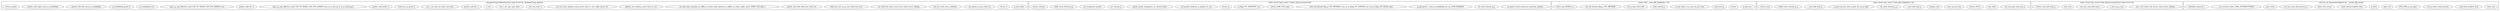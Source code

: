 digraph oom_kill_c{
	subgraph cluster_badness{
		label="unsigned long badness(struct task_struct *p, unsigned long uptime)";
		p_mm_false[label="p_mm_false"];
		return_0[label="return_0"];
		set_points_p_mm_total_vm[label="set_points_p_mm_total_vm"];
		list_for_each_tsk_p_children[label="list_for_each_tsk_p_children"];
		set_chld_list_entry_tsk_struct_task_struct_sibling[label="set_chld_list_entry_tsk_struct_task_struct_sibling"];
		chld_mm_not_eq_p_mm_chld_mm_true[label="chld_mm_not_eq_p_mm_chld_mm_true"];
		points_self_add_chld_mm_total_vm[label="points_self_add_chld_mm_total_vm"];
		set_cpu_time_cputime_to_jiffies_p_utime_add_cputime_to_jiffies_p_stime_right_move_SHIFT_HZ_add_3[label="set_cpu_time_cputime_to_jiffies_p_utime_add_cputime_to_jiffies_p_stime_right_move_SHIFT_HZ_add_3"];
		uptime_not_small_p_start_time_tv_sec[label="uptime_not_small_p_start_time_tv_sec"];
		set_run_time_uptime_sub_p_start_time_tv_sec_right_move_10[label="set_run_time_uptime_sub_p_start_time_tv_sec_right_move_10"];
		set_run_time_0[label="set_run_time_0"];
		set_s_int_sqrt_cpu_time[label="set_s_int_sqrt_cpu_time"];
		s_true[label="s_true"];
		points_self_div_s[label="points_self_div_s"];
		set_s_int_sqrt_int_sqrt_run_time[label="set_s_int_sqrt_int_sqrt_run_time"];
		s_true[label="s_true"];
		points_self_div_s[label="points_self_div_s"];
		task_nice_p_great_0[label="task_nice_p_great_0"];
		points_self_multi_2[label="points_self_multi_2"];
		cap_t_p_cap_effective_and_CAP_TO_MASK_CAP_SYS_ADMIN_true_or_p_uid_eq_0_or_p_euid_eq_0[label="cap_t_p_cap_effective_and_CAP_TO_MASK_CAP_SYS_ADMIN_true_or_p_uid_eq_0_or_p_euid_eq_0"];
		points_self_div_4[label="points_self_div_4"];
		cap_t_p_cap_effective_and_CAP_TO_MASK_CAP_SYS_RAWIO_true[label="cap_t_p_cap_effective_and_CAP_TO_MASK_CAP_SYS_RAWIO_true"];
		points_self_div_4[label="points_self_div_4"];
		p_oomkilladj_true[label="p_oomkilladj_true"];
		p_oomkilladj_great_0[label="p_oomkilladj_great_0"];
		points_self_left_move_p_oomkilladj[label="points_self_left_move_p_oomkilladj"];
		points_self_right_move_p_oomkilladj[label="points_self_right_move_p_oomkilladj"];
		return_points[label="return_points"];
	}

	subgraph cluster_select_bad_process{
		label="static struct task_struct * select_bad_process(void)";
		do_posix_clock_monotonic_gettime_uptime[label="do_posix_clock_monotonic_gettime_uptime"];
		do_each_thread_g_p[label="do_each_thread_g_p"];
		p_pid_great_1_and_p_oomkilladj_not_eq_OOM_DISABLE[label="p_pid_great_1_and_p_oomkilladj_not_eq_OOM_DISABLE"];
		test_tsk_thread_flag_p_TIF_MEMDIE_true_or_p_flags_PF_EXITING_set_and_p_flags_PF_DEAD_clear[label="test_tsk_thread_flag_p_TIF_MEMDIE_true_or_p_flags_PF_EXITING_set_and_p_flags_PF_DEAD_clear"];
		return_ERR_PTR_neg1[label="return_ERR_PTR_neg1"];
		p_flags_PF_SWAPOFF_set[label="p_flags_PF_SWAPOFF_set"];
		return_p[label="return_p"];
		set_points_badness_p_uptime_tv_sec[label="set_points_badness_p_uptime_tv_sec"];
		points_great_maxpoints_or_chosen_false[label="points_great_maxpoints_or_chosen_false"];
		set_chosen_p[label="set_chosen_p"];
		set_maxpoints_points[label="set_maxpoints_points"];
		while_each_thread_g_p[label="while_each_thread_g_p"];
		return_chosen[label="return_chosen"];
	}

	subgraph cluster___oom_kill_task{
		label="static void __oom_kill_task(task_t *p)";
		p_pid_eq_1[label="p_pid_eq_1"];
		return[label="return"];
		task_lock_p[label="task_lock_p"];
		p_mm_false_or_p_mm_eq_init_mm[label="p_mm_false_or_p_mm_eq_init_mm"];
		task_unlock_p[label="task_unlock_p"];
		return[label="return"];
		task_unlock_p[label="task_unlock_p"];
		set_p_time_slice_HZ[label="set_p_time_slice_HZ"];
		set_tsk_thread_flag_p_TIF_MEMDIE[label="set_tsk_thread_flag_p_TIF_MEMDIE"];
		force_sig_SIGKILL_p[label="force_sig_SIGKILL_p"];
	}

	subgraph cluster_oom_kill_task{
		label="static struct mm_struct *oom_kill_task(task_t *p)";
		set_mm_get_task_mm_p[label="set_mm_get_task_mm_p"];
		mm_false[label="mm_false"];
		return_NULL[label="return_NULL"];
		mm_eq_init_mm[label="mm_eq_init_mm"];
		mmput_mm[label="mmput_mm"];
		return_NULL[label="return_NULL"];
		__oom_kill_task_p[label="__oom_kill_task_p"];
		do_each_thread_g_q[label="do_each_thread_g_q"];
		q_mm_eq_mm_and_q_tgid_not_eq_p_tgid[label="q_mm_eq_mm_and_q_tgid_not_eq_p_tgid"];
		__oom_kill_task_q[label="__oom_kill_task_q"];
		while_each_thread_g_q[label="while_each_thread_g_q"];
		return_mm[label="return_mm"];
	}

	subgraph cluster_oom_kill_process{
		label="static struct mm_struct *oom_kill_process(struct task_struct *p)";
		list_for_each_tsk_p_children[label="list_for_each_tsk_p_children"];
		set_c_list_entry_tsk_struct_task_struct_sibling[label="set_c_list_entry_tsk_struct_task_struct_sibling"];
		c_mm_eq_p_mm[label="c_mm_eq_p_mm"];
		set_mm_oom_kill_task_c[label="set_mm_oom_kill_task_c"];
		mm_true[label="mm_true"];
		return_mm[label="return_mm"];
		return_oom_kill_task_p[label="return_oom_kill_task_p"];
	}

	subgraph cluster_out_of_memory{
		label="void out_of_memory(unsigned int __nocast gfp_mask)";
		clear_mm[label="clear_mm"];
		read_lock_tasklist_lock[label="read_lock_tasklist_lock"];
		set_p_select_bad_process[label="set_p_select_bad_process"];
		PTR_ERR_p_eq_neg1[label="PTR_ERR_p_eq_neg1"];
		goto_out[label="goto_out"];
		p_false[label="p_false"];
		read_unlock_tasklist_lock[label="read_unlock_tasklist_lock"];
		show_free_areas[label="show_free_areas"];
		show_free_areas[label="show_free_areas"];
		set_mm_oom_kill_process_p[label="set_mm_oom_kill_process_p"];
		mm_false[label="mm_false"];
		goto_retry[label="goto_retry"];
		read_unlock_tasklist_lock[label="read_unlock_tasklist_lock"];
		mm_true[label="mm_true"];
		mmput_mm[label="mmput_mm"];
		__set_current_state_TASK_INTERRUPTIBLE[label="__set_current_state_TASK_INTERRUPTIBLE"];
		schedule_timeout_1[label="schedule_timeout_1"];
	}
}
